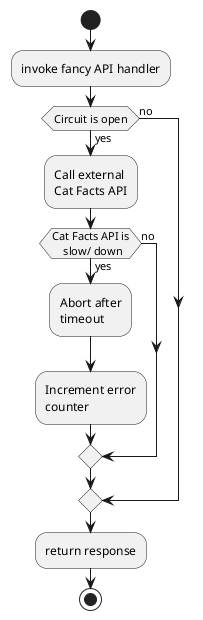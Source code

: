 @startuml flow
start

:invoke fancy API handler;
if (Circuit is open) then (yes)
    :Call external
    Cat Facts API;
    if (Cat Facts API is
    slow/ down) then (yes)
        :Abort after
        timeout;
        :Increment error
        counter;
    else (no)
    endif
else (no)
endif
:return response;
stop
@enduml